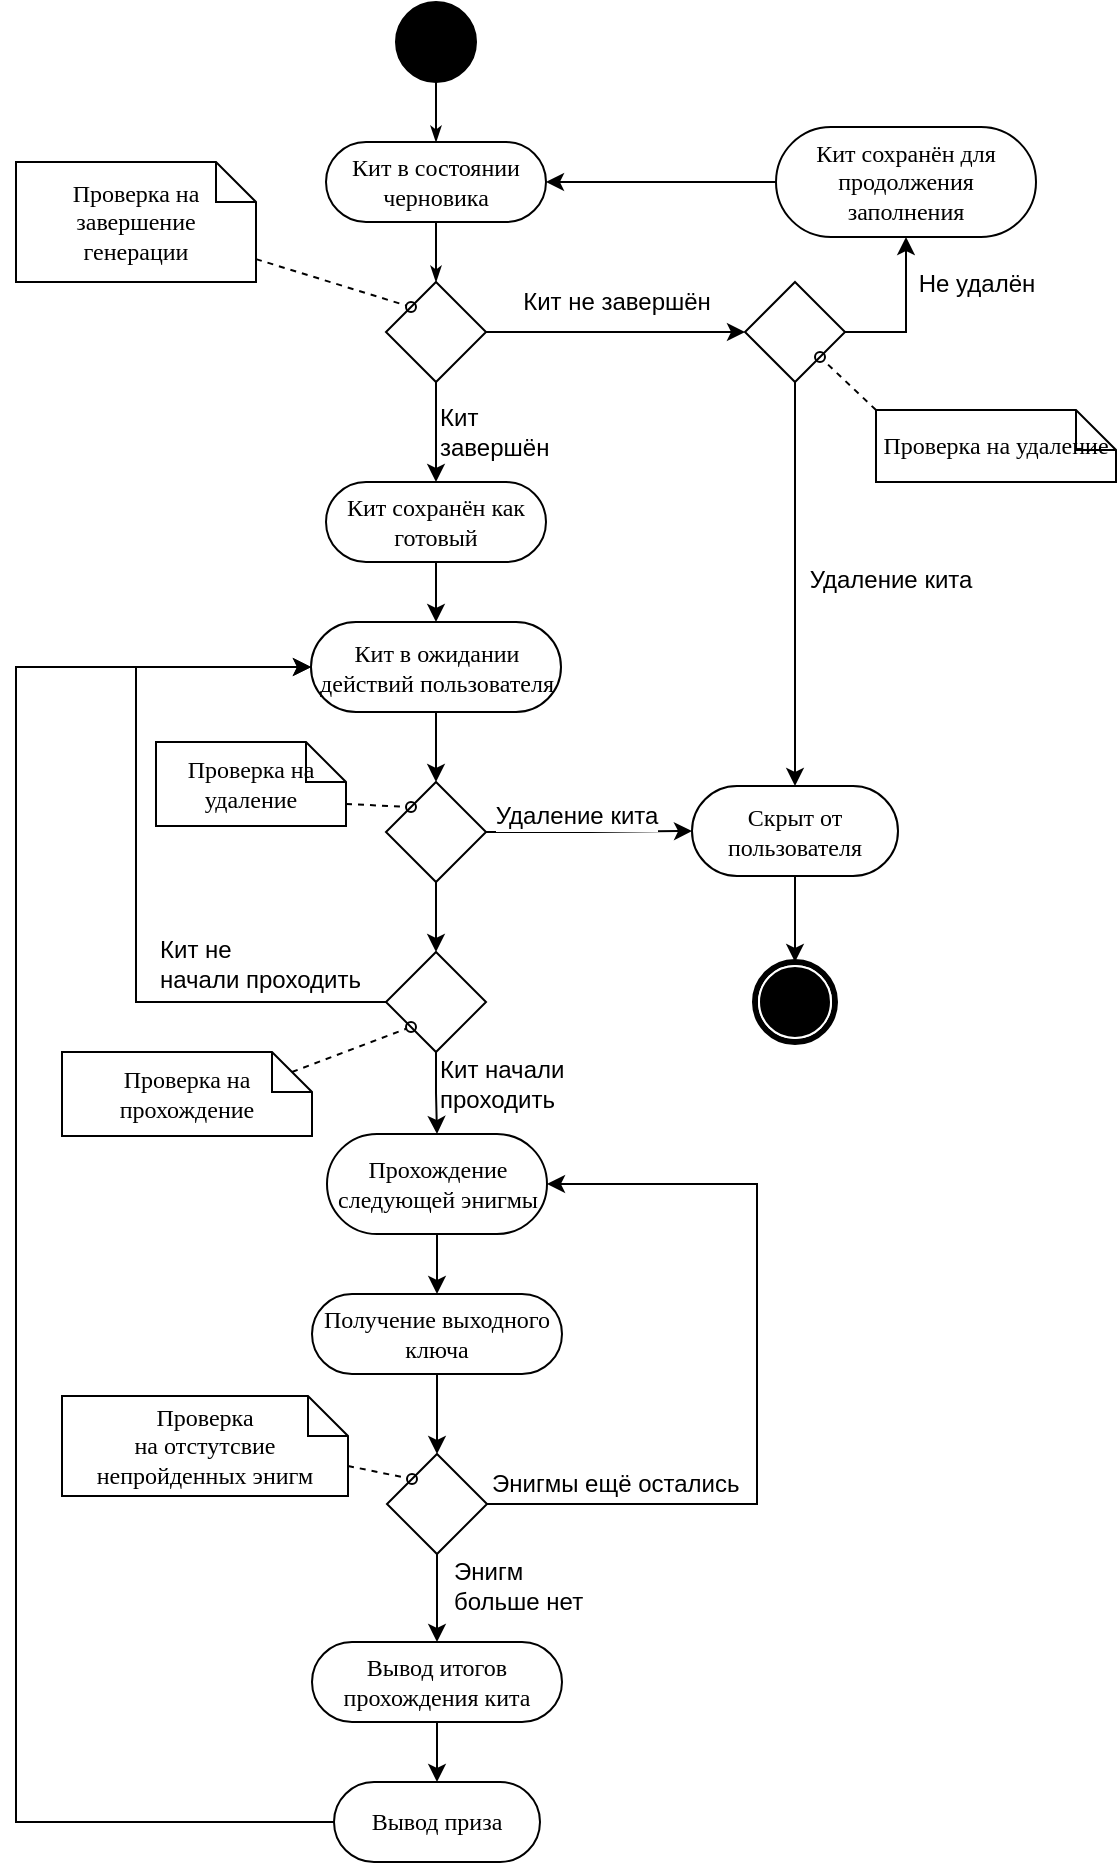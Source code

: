 <mxfile version="12.1.5" type="google" pages="1"><diagram name="Page-1" id="0783ab3e-0a74-02c8-0abd-f7b4e66b4bec"><mxGraphModel dx="1173" dy="742" grid="1" gridSize="10" guides="1" tooltips="1" connect="1" arrows="1" fold="1" page="1" pageScale="1" pageWidth="850" pageHeight="1100" background="#ffffff" math="0" shadow="0"><root><mxCell id="0"/><mxCell id="1" parent="0"/><mxCell id="AJSCkQzU1BVRYj2cVXBv-24" style="edgeStyle=orthogonalEdgeStyle;rounded=0;html=1;labelBackgroundColor=none;startArrow=none;startFill=0;startSize=5;endArrow=classicThin;endFill=1;endSize=5;jettySize=auto;orthogonalLoop=1;strokeColor=#000000;strokeWidth=1;fontFamily=Verdana;fontSize=12;fontColor=#000000;" edge="1" parent="1" source="AJSCkQzU1BVRYj2cVXBv-25" target="AJSCkQzU1BVRYj2cVXBv-26"><mxGeometry relative="1" as="geometry"/></mxCell><mxCell id="AJSCkQzU1BVRYj2cVXBv-25" value="" style="ellipse;whiteSpace=wrap;html=1;rounded=0;shadow=0;comic=0;labelBackgroundColor=none;strokeColor=#000000;strokeWidth=1;fillColor=#000000;fontFamily=Verdana;fontSize=12;fontColor=#000000;align=center;" vertex="1" parent="1"><mxGeometry x="320" y="80" width="40" height="40" as="geometry"/></mxCell><mxCell id="AJSCkQzU1BVRYj2cVXBv-26" value="Кит в состоянии черновика" style="rounded=1;whiteSpace=wrap;html=1;shadow=0;comic=0;labelBackgroundColor=none;strokeColor=#000000;strokeWidth=1;fillColor=#ffffff;fontFamily=Verdana;fontSize=12;fontColor=#000000;align=center;arcSize=50;" vertex="1" parent="1"><mxGeometry x="285" y="150" width="110" height="40" as="geometry"/></mxCell><mxCell id="AJSCkQzU1BVRYj2cVXBv-52" style="edgeStyle=orthogonalEdgeStyle;rounded=0;html=1;entryX=0.5;entryY=0;labelBackgroundColor=none;startArrow=none;startFill=0;startSize=5;endArrow=classicThin;endFill=1;endSize=5;jettySize=auto;orthogonalLoop=1;strokeColor=#000000;strokeWidth=1;fontFamily=Verdana;fontSize=12;fontColor=#000000;exitX=0.5;exitY=1;exitDx=0;exitDy=0;entryDx=0;entryDy=0;" edge="1" parent="1" source="AJSCkQzU1BVRYj2cVXBv-26" target="AJSCkQzU1BVRYj2cVXBv-59"><mxGeometry relative="1" as="geometry"><Array as="points"><mxPoint x="340" y="200"/><mxPoint x="340" y="200"/></Array><mxPoint x="88.667" y="199.667" as="targetPoint"/></mxGeometry></mxCell><mxCell id="AJSCkQzU1BVRYj2cVXBv-63" style="edgeStyle=orthogonalEdgeStyle;rounded=0;orthogonalLoop=1;jettySize=auto;html=1;exitX=0.5;exitY=1;exitDx=0;exitDy=0;entryX=0.5;entryY=0;entryDx=0;entryDy=0;" edge="1" parent="1" source="AJSCkQzU1BVRYj2cVXBv-59" target="AJSCkQzU1BVRYj2cVXBv-62"><mxGeometry relative="1" as="geometry"/></mxCell><mxCell id="AJSCkQzU1BVRYj2cVXBv-64" value="&lt;div&gt;Кит&lt;/div&gt;&lt;div align=&quot;left&quot;&gt;завершён&lt;/div&gt;" style="text;html=1;resizable=0;points=[];align=left;verticalAlign=middle;labelBackgroundColor=#ffffff;" vertex="1" connectable="0" parent="AJSCkQzU1BVRYj2cVXBv-63"><mxGeometry x="-0.052" relative="1" as="geometry"><mxPoint y="1.5" as="offset"/></mxGeometry></mxCell><mxCell id="AJSCkQzU1BVRYj2cVXBv-116" value="" style="edgeStyle=orthogonalEdgeStyle;rounded=0;orthogonalLoop=1;jettySize=auto;html=1;" edge="1" parent="1" source="AJSCkQzU1BVRYj2cVXBv-59" target="AJSCkQzU1BVRYj2cVXBv-115"><mxGeometry relative="1" as="geometry"/></mxCell><mxCell id="AJSCkQzU1BVRYj2cVXBv-119" value="Кит не завершён" style="text;html=1;resizable=0;points=[];align=center;verticalAlign=middle;labelBackgroundColor=#ffffff;" vertex="1" connectable="0" parent="AJSCkQzU1BVRYj2cVXBv-116"><mxGeometry x="-0.248" y="-2" relative="1" as="geometry"><mxPoint x="16.5" y="-17" as="offset"/></mxGeometry></mxCell><mxCell id="AJSCkQzU1BVRYj2cVXBv-59" value="" style="rhombus;whiteSpace=wrap;html=1;" vertex="1" parent="1"><mxGeometry x="315" y="220" width="50" height="50" as="geometry"/></mxCell><mxCell id="AJSCkQzU1BVRYj2cVXBv-117" style="edgeStyle=orthogonalEdgeStyle;rounded=0;orthogonalLoop=1;jettySize=auto;html=1;exitX=1;exitY=0.5;exitDx=0;exitDy=0;entryX=0.5;entryY=1;entryDx=0;entryDy=0;" edge="1" parent="1" source="AJSCkQzU1BVRYj2cVXBv-115" target="AJSCkQzU1BVRYj2cVXBv-65"><mxGeometry relative="1" as="geometry"/></mxCell><mxCell id="AJSCkQzU1BVRYj2cVXBv-122" value="Не удалён" style="text;html=1;resizable=0;points=[];align=center;verticalAlign=middle;labelBackgroundColor=#ffffff;" vertex="1" connectable="0" parent="AJSCkQzU1BVRYj2cVXBv-117"><mxGeometry x="-0.213" y="16" relative="1" as="geometry"><mxPoint x="50.5" y="-24.5" as="offset"/></mxGeometry></mxCell><mxCell id="AJSCkQzU1BVRYj2cVXBv-118" style="edgeStyle=orthogonalEdgeStyle;rounded=0;orthogonalLoop=1;jettySize=auto;html=1;entryX=0.5;entryY=0;entryDx=0;entryDy=0;" edge="1" parent="1" source="AJSCkQzU1BVRYj2cVXBv-115" target="AJSCkQzU1BVRYj2cVXBv-103"><mxGeometry relative="1" as="geometry"/></mxCell><mxCell id="AJSCkQzU1BVRYj2cVXBv-115" value="" style="rhombus;whiteSpace=wrap;html=1;" vertex="1" parent="1"><mxGeometry x="494.5" y="220" width="50" height="50" as="geometry"/></mxCell><mxCell id="AJSCkQzU1BVRYj2cVXBv-60" style="edgeStyle=none;rounded=0;html=1;dashed=1;labelBackgroundColor=none;startArrow=none;startFill=0;startSize=5;endArrow=oval;endFill=0;endSize=5;jettySize=auto;orthogonalLoop=1;strokeColor=#000000;strokeWidth=1;fontFamily=Verdana;fontSize=12;fontColor=#000000;entryX=0;entryY=0;entryDx=0;entryDy=0;" edge="1" parent="1" source="AJSCkQzU1BVRYj2cVXBv-61" target="AJSCkQzU1BVRYj2cVXBv-59"><mxGeometry relative="1" as="geometry"><mxPoint x="340" y="200" as="targetPoint"/></mxGeometry></mxCell><mxCell id="AJSCkQzU1BVRYj2cVXBv-61" value="&lt;div&gt;Проверка на завершение&lt;/div&gt;&lt;div&gt;генерации&lt;br&gt;&lt;/div&gt;" style="shape=note;whiteSpace=wrap;html=1;rounded=0;shadow=0;comic=0;labelBackgroundColor=none;strokeColor=#000000;strokeWidth=1;fillColor=#ffffff;fontFamily=Verdana;fontSize=12;fontColor=#000000;align=center;size=20;" vertex="1" parent="1"><mxGeometry x="130" y="160" width="120" height="60" as="geometry"/></mxCell><mxCell id="AJSCkQzU1BVRYj2cVXBv-98" value="" style="edgeStyle=orthogonalEdgeStyle;rounded=0;orthogonalLoop=1;jettySize=auto;html=1;" edge="1" parent="1" source="AJSCkQzU1BVRYj2cVXBv-62" target="AJSCkQzU1BVRYj2cVXBv-97"><mxGeometry relative="1" as="geometry"/></mxCell><mxCell id="AJSCkQzU1BVRYj2cVXBv-62" value="Кит сохранён как готовый" style="rounded=1;whiteSpace=wrap;html=1;shadow=0;comic=0;labelBackgroundColor=none;strokeColor=#000000;strokeWidth=1;fillColor=#ffffff;fontFamily=Verdana;fontSize=12;fontColor=#000000;align=center;arcSize=50;" vertex="1" parent="1"><mxGeometry x="285" y="320" width="110" height="40" as="geometry"/></mxCell><mxCell id="AJSCkQzU1BVRYj2cVXBv-102" style="edgeStyle=orthogonalEdgeStyle;rounded=0;orthogonalLoop=1;jettySize=auto;html=1;exitX=0.5;exitY=1;exitDx=0;exitDy=0;entryX=0.5;entryY=0;entryDx=0;entryDy=0;" edge="1" parent="1" source="AJSCkQzU1BVRYj2cVXBv-97" target="AJSCkQzU1BVRYj2cVXBv-101"><mxGeometry relative="1" as="geometry"/></mxCell><mxCell id="AJSCkQzU1BVRYj2cVXBv-97" value="Кит в ожидании действий пользователя" style="rounded=1;whiteSpace=wrap;html=1;shadow=0;comic=0;labelBackgroundColor=none;strokeColor=#000000;strokeWidth=1;fillColor=#ffffff;fontFamily=Verdana;fontSize=12;fontColor=#000000;align=center;arcSize=50;" vertex="1" parent="1"><mxGeometry x="277.5" y="390" width="125" height="45" as="geometry"/></mxCell><mxCell id="AJSCkQzU1BVRYj2cVXBv-68" style="edgeStyle=orthogonalEdgeStyle;rounded=0;orthogonalLoop=1;jettySize=auto;html=1;exitX=0;exitY=0.5;exitDx=0;exitDy=0;entryX=1;entryY=0.5;entryDx=0;entryDy=0;" edge="1" parent="1" source="AJSCkQzU1BVRYj2cVXBv-65" target="AJSCkQzU1BVRYj2cVXBv-26"><mxGeometry relative="1" as="geometry"/></mxCell><mxCell id="AJSCkQzU1BVRYj2cVXBv-65" value="Кит сохранён для продолжения заполнения" style="rounded=1;whiteSpace=wrap;html=1;shadow=0;comic=0;labelBackgroundColor=none;strokeColor=#000000;strokeWidth=1;fillColor=#ffffff;fontFamily=Verdana;fontSize=12;fontColor=#000000;align=center;arcSize=50;" vertex="1" parent="1"><mxGeometry x="510" y="142.5" width="130" height="55" as="geometry"/></mxCell><mxCell id="AJSCkQzU1BVRYj2cVXBv-76" style="edgeStyle=orthogonalEdgeStyle;rounded=0;orthogonalLoop=1;jettySize=auto;html=1;exitX=0.5;exitY=1;exitDx=0;exitDy=0;entryX=0.5;entryY=0;entryDx=0;entryDy=0;" edge="1" parent="1" source="AJSCkQzU1BVRYj2cVXBv-71" target="AJSCkQzU1BVRYj2cVXBv-75"><mxGeometry relative="1" as="geometry"/></mxCell><mxCell id="AJSCkQzU1BVRYj2cVXBv-77" value="&lt;div align=&quot;left&quot;&gt;Кит начали &lt;br&gt;&lt;/div&gt;&lt;div&gt;проходить&lt;/div&gt;" style="text;html=1;resizable=0;points=[];align=left;verticalAlign=middle;labelBackgroundColor=#ffffff;" vertex="1" connectable="0" parent="AJSCkQzU1BVRYj2cVXBv-76"><mxGeometry x="0.832" y="-1" relative="1" as="geometry"><mxPoint x="0.5" y="-21.5" as="offset"/></mxGeometry></mxCell><mxCell id="AJSCkQzU1BVRYj2cVXBv-78" style="edgeStyle=orthogonalEdgeStyle;rounded=0;orthogonalLoop=1;jettySize=auto;html=1;exitX=0;exitY=0.5;exitDx=0;exitDy=0;entryX=0;entryY=0.5;entryDx=0;entryDy=0;" edge="1" parent="1" source="AJSCkQzU1BVRYj2cVXBv-71" target="AJSCkQzU1BVRYj2cVXBv-97"><mxGeometry relative="1" as="geometry"><mxPoint x="-100" y="645" as="targetPoint"/><Array as="points"><mxPoint x="190" y="580"/><mxPoint x="190" y="412"/></Array></mxGeometry></mxCell><mxCell id="AJSCkQzU1BVRYj2cVXBv-79" value="&lt;div&gt;Кит не &lt;br&gt;&lt;/div&gt;&lt;div&gt;начали проходить&lt;/div&gt;" style="text;html=1;resizable=0;points=[];align=left;verticalAlign=middle;labelBackgroundColor=#ffffff;" vertex="1" connectable="0" parent="AJSCkQzU1BVRYj2cVXBv-78"><mxGeometry x="-0.745" y="2" relative="1" as="geometry"><mxPoint x="-67" y="-21.5" as="offset"/></mxGeometry></mxCell><mxCell id="AJSCkQzU1BVRYj2cVXBv-71" value="" style="rhombus;whiteSpace=wrap;html=1;" vertex="1" parent="1"><mxGeometry x="315" y="555" width="50" height="50" as="geometry"/></mxCell><mxCell id="AJSCkQzU1BVRYj2cVXBv-73" style="edgeStyle=none;rounded=0;html=1;dashed=1;labelBackgroundColor=none;startArrow=none;startFill=0;startSize=5;endArrow=oval;endFill=0;endSize=5;jettySize=auto;orthogonalLoop=1;strokeColor=#000000;strokeWidth=1;fontFamily=Verdana;fontSize=12;fontColor=#000000;entryX=0;entryY=1;entryDx=0;entryDy=0;exitX=0;exitY=0;exitDx=115;exitDy=10;exitPerimeter=0;" edge="1" parent="1" source="AJSCkQzU1BVRYj2cVXBv-74" target="AJSCkQzU1BVRYj2cVXBv-71"><mxGeometry relative="1" as="geometry"><mxPoint x="80" y="640" as="targetPoint"/></mxGeometry></mxCell><mxCell id="AJSCkQzU1BVRYj2cVXBv-74" value="Проверка на прохождение" style="shape=note;whiteSpace=wrap;html=1;rounded=0;shadow=0;comic=0;labelBackgroundColor=none;strokeColor=#000000;strokeWidth=1;fillColor=#ffffff;fontFamily=Verdana;fontSize=12;fontColor=#000000;align=center;size=20;" vertex="1" parent="1"><mxGeometry x="153" y="605" width="125" height="42" as="geometry"/></mxCell><mxCell id="AJSCkQzU1BVRYj2cVXBv-81" value="" style="edgeStyle=orthogonalEdgeStyle;rounded=0;orthogonalLoop=1;jettySize=auto;html=1;" edge="1" parent="1" source="AJSCkQzU1BVRYj2cVXBv-75" target="AJSCkQzU1BVRYj2cVXBv-80"><mxGeometry relative="1" as="geometry"/></mxCell><mxCell id="AJSCkQzU1BVRYj2cVXBv-75" value="Прохождение следующей энигмы" style="rounded=1;whiteSpace=wrap;html=1;shadow=0;comic=0;labelBackgroundColor=none;strokeColor=#000000;strokeWidth=1;fillColor=#ffffff;fontFamily=Verdana;fontSize=12;fontColor=#000000;align=center;arcSize=50;" vertex="1" parent="1"><mxGeometry x="285.5" y="646" width="110" height="50" as="geometry"/></mxCell><mxCell id="AJSCkQzU1BVRYj2cVXBv-83" style="edgeStyle=orthogonalEdgeStyle;rounded=0;orthogonalLoop=1;jettySize=auto;html=1;exitX=0.5;exitY=1;exitDx=0;exitDy=0;" edge="1" parent="1" source="AJSCkQzU1BVRYj2cVXBv-80" target="AJSCkQzU1BVRYj2cVXBv-82"><mxGeometry relative="1" as="geometry"/></mxCell><mxCell id="AJSCkQzU1BVRYj2cVXBv-80" value="Получение выходного ключа" style="rounded=1;whiteSpace=wrap;html=1;shadow=0;comic=0;labelBackgroundColor=none;strokeColor=#000000;strokeWidth=1;fillColor=#ffffff;fontFamily=Verdana;fontSize=12;fontColor=#000000;align=center;arcSize=50;" vertex="1" parent="1"><mxGeometry x="278" y="726" width="125" height="40" as="geometry"/></mxCell><mxCell id="AJSCkQzU1BVRYj2cVXBv-91" style="edgeStyle=orthogonalEdgeStyle;rounded=0;orthogonalLoop=1;jettySize=auto;html=1;exitX=0.5;exitY=1;exitDx=0;exitDy=0;entryX=0.5;entryY=0;entryDx=0;entryDy=0;" edge="1" parent="1" source="AJSCkQzU1BVRYj2cVXBv-82" target="AJSCkQzU1BVRYj2cVXBv-90"><mxGeometry relative="1" as="geometry"/></mxCell><mxCell id="AJSCkQzU1BVRYj2cVXBv-92" style="edgeStyle=orthogonalEdgeStyle;rounded=0;orthogonalLoop=1;jettySize=auto;html=1;exitX=1;exitY=0.5;exitDx=0;exitDy=0;entryX=1;entryY=0.5;entryDx=0;entryDy=0;" edge="1" parent="1" source="AJSCkQzU1BVRYj2cVXBv-82" target="AJSCkQzU1BVRYj2cVXBv-75"><mxGeometry relative="1" as="geometry"><Array as="points"><mxPoint x="500.5" y="831"/><mxPoint x="500.5" y="671"/></Array></mxGeometry></mxCell><mxCell id="AJSCkQzU1BVRYj2cVXBv-82" value="" style="rhombus;whiteSpace=wrap;html=1;" vertex="1" parent="1"><mxGeometry x="315.5" y="806" width="50" height="50" as="geometry"/></mxCell><mxCell id="AJSCkQzU1BVRYj2cVXBv-84" style="edgeStyle=none;rounded=0;html=1;dashed=1;labelBackgroundColor=none;startArrow=none;startFill=0;startSize=5;endArrow=oval;endFill=0;endSize=5;jettySize=auto;orthogonalLoop=1;strokeColor=#000000;strokeWidth=1;fontFamily=Verdana;fontSize=12;fontColor=#000000;entryX=0;entryY=0;entryDx=0;entryDy=0;exitX=0;exitY=0;exitDx=143;exitDy=35;exitPerimeter=0;" edge="1" parent="1" source="AJSCkQzU1BVRYj2cVXBv-85" target="AJSCkQzU1BVRYj2cVXBv-82"><mxGeometry relative="1" as="geometry"><mxPoint x="340.5" y="781" as="targetPoint"/></mxGeometry></mxCell><mxCell id="AJSCkQzU1BVRYj2cVXBv-85" value="&lt;div&gt;Проверка&lt;/div&gt;&lt;div&gt;на отстутсвие&lt;/div&gt;&lt;div&gt;непройденных энигм&lt;br&gt;&lt;/div&gt;" style="shape=note;whiteSpace=wrap;html=1;rounded=0;shadow=0;comic=0;labelBackgroundColor=none;strokeColor=#000000;strokeWidth=1;fillColor=#ffffff;fontFamily=Verdana;fontSize=12;fontColor=#000000;align=center;size=20;" vertex="1" parent="1"><mxGeometry x="153" y="777" width="143" height="50" as="geometry"/></mxCell><mxCell id="AJSCkQzU1BVRYj2cVXBv-96" value="" style="edgeStyle=orthogonalEdgeStyle;rounded=0;orthogonalLoop=1;jettySize=auto;html=1;" edge="1" parent="1" source="AJSCkQzU1BVRYj2cVXBv-90" target="AJSCkQzU1BVRYj2cVXBv-95"><mxGeometry relative="1" as="geometry"/></mxCell><mxCell id="AJSCkQzU1BVRYj2cVXBv-90" value="Вывод итогов прохождения кита" style="rounded=1;whiteSpace=wrap;html=1;shadow=0;comic=0;labelBackgroundColor=none;strokeColor=#000000;strokeWidth=1;fillColor=#ffffff;fontFamily=Verdana;fontSize=12;fontColor=#000000;align=center;arcSize=50;" vertex="1" parent="1"><mxGeometry x="278" y="900" width="125" height="40" as="geometry"/></mxCell><mxCell id="AJSCkQzU1BVRYj2cVXBv-134" style="edgeStyle=orthogonalEdgeStyle;rounded=0;orthogonalLoop=1;jettySize=auto;html=1;exitX=0;exitY=0.5;exitDx=0;exitDy=0;entryX=0;entryY=0.5;entryDx=0;entryDy=0;" edge="1" parent="1" source="AJSCkQzU1BVRYj2cVXBv-95" target="AJSCkQzU1BVRYj2cVXBv-97"><mxGeometry relative="1" as="geometry"><mxPoint x="100" y="670" as="targetPoint"/><Array as="points"><mxPoint x="130" y="990"/><mxPoint x="130" y="412"/></Array></mxGeometry></mxCell><mxCell id="AJSCkQzU1BVRYj2cVXBv-95" value="Вывод приза" style="rounded=1;whiteSpace=wrap;html=1;shadow=0;comic=0;labelBackgroundColor=none;strokeColor=#000000;strokeWidth=1;fillColor=#ffffff;fontFamily=Verdana;fontSize=12;fontColor=#000000;align=center;arcSize=50;" vertex="1" parent="1"><mxGeometry x="289" y="970" width="103" height="40" as="geometry"/></mxCell><mxCell id="AJSCkQzU1BVRYj2cVXBv-93" value="&lt;div&gt;Энигм &lt;br&gt;&lt;/div&gt;&lt;div&gt;больше нет&lt;/div&gt;" style="text;html=1;resizable=0;points=[];align=left;verticalAlign=middle;labelBackgroundColor=#ffffff;" vertex="1" connectable="0" parent="1"><mxGeometry x="360.333" y="885.833" as="geometry"><mxPoint x="-13.5" y="-14.5" as="offset"/></mxGeometry></mxCell><mxCell id="AJSCkQzU1BVRYj2cVXBv-94" value="&lt;div&gt;Энигмы ещё остались&lt;br&gt;&lt;/div&gt;" style="text;html=1;resizable=0;points=[];align=left;verticalAlign=middle;labelBackgroundColor=#ffffff;" vertex="1" connectable="0" parent="1"><mxGeometry x="387.833" y="826.833" as="geometry"><mxPoint x="-21.5" y="-6.5" as="offset"/></mxGeometry></mxCell><mxCell id="AJSCkQzU1BVRYj2cVXBv-104" style="edgeStyle=orthogonalEdgeStyle;rounded=0;orthogonalLoop=1;jettySize=auto;html=1;exitX=1;exitY=0.5;exitDx=0;exitDy=0;entryX=0;entryY=0.5;entryDx=0;entryDy=0;" edge="1" parent="1" source="AJSCkQzU1BVRYj2cVXBv-101" target="AJSCkQzU1BVRYj2cVXBv-103"><mxGeometry relative="1" as="geometry"/></mxCell><mxCell id="AJSCkQzU1BVRYj2cVXBv-105" value="Удаление кита" style="text;html=1;resizable=0;points=[];align=center;verticalAlign=middle;labelBackgroundColor=#ffffff;" vertex="1" connectable="0" parent="AJSCkQzU1BVRYj2cVXBv-104"><mxGeometry x="-0.268" y="2" relative="1" as="geometry"><mxPoint x="7" y="-6.5" as="offset"/></mxGeometry></mxCell><mxCell id="AJSCkQzU1BVRYj2cVXBv-133" style="edgeStyle=orthogonalEdgeStyle;rounded=0;orthogonalLoop=1;jettySize=auto;html=1;exitX=0.5;exitY=1;exitDx=0;exitDy=0;entryX=0.5;entryY=0;entryDx=0;entryDy=0;" edge="1" parent="1" source="AJSCkQzU1BVRYj2cVXBv-101" target="AJSCkQzU1BVRYj2cVXBv-71"><mxGeometry relative="1" as="geometry"/></mxCell><mxCell id="AJSCkQzU1BVRYj2cVXBv-101" value="" style="rhombus;whiteSpace=wrap;html=1;" vertex="1" parent="1"><mxGeometry x="315" y="470" width="50" height="50" as="geometry"/></mxCell><mxCell id="AJSCkQzU1BVRYj2cVXBv-114" style="edgeStyle=orthogonalEdgeStyle;rounded=0;orthogonalLoop=1;jettySize=auto;html=1;exitX=0.5;exitY=1;exitDx=0;exitDy=0;entryX=0;entryY=0.5;entryDx=0;entryDy=0;" edge="1" parent="1" source="AJSCkQzU1BVRYj2cVXBv-103" target="AJSCkQzU1BVRYj2cVXBv-113"><mxGeometry relative="1" as="geometry"/></mxCell><mxCell id="AJSCkQzU1BVRYj2cVXBv-103" value="Скрыт от пользователя" style="rounded=1;whiteSpace=wrap;html=1;shadow=0;comic=0;labelBackgroundColor=none;strokeColor=#000000;strokeWidth=1;fillColor=#ffffff;fontFamily=Verdana;fontSize=12;fontColor=#000000;align=center;arcSize=50;" vertex="1" parent="1"><mxGeometry x="468" y="472" width="103" height="45" as="geometry"/></mxCell><mxCell id="AJSCkQzU1BVRYj2cVXBv-113" value="" style="shape=mxgraph.bpmn.shape;html=1;verticalLabelPosition=bottom;labelBackgroundColor=#ffffff;verticalAlign=top;perimeter=ellipsePerimeter;outline=end;symbol=terminate;rounded=0;shadow=0;comic=0;strokeColor=#000000;strokeWidth=1;fillColor=#ffffff;fontFamily=Verdana;fontSize=12;fontColor=#000000;align=center;direction=south;" vertex="1" parent="1"><mxGeometry x="499.5" y="560" width="40" height="40" as="geometry"/></mxCell><mxCell id="AJSCkQzU1BVRYj2cVXBv-120" style="edgeStyle=none;rounded=0;html=1;dashed=1;labelBackgroundColor=none;startArrow=none;startFill=0;startSize=5;endArrow=oval;endFill=0;endSize=5;jettySize=auto;orthogonalLoop=1;strokeColor=#000000;strokeWidth=1;fontFamily=Verdana;fontSize=12;fontColor=#000000;exitX=0;exitY=0;exitDx=0;exitDy=0;exitPerimeter=0;entryX=1;entryY=1;entryDx=0;entryDy=0;" edge="1" parent="1" source="AJSCkQzU1BVRYj2cVXBv-121" target="AJSCkQzU1BVRYj2cVXBv-115"><mxGeometry relative="1" as="geometry"><mxPoint x="770" y="324.0" as="targetPoint"/></mxGeometry></mxCell><mxCell id="AJSCkQzU1BVRYj2cVXBv-121" value="&lt;div&gt;Проверка на удаление&lt;br&gt;&lt;/div&gt;" style="shape=note;whiteSpace=wrap;html=1;rounded=0;shadow=0;comic=0;labelBackgroundColor=none;strokeColor=#000000;strokeWidth=1;fillColor=#ffffff;fontFamily=Verdana;fontSize=12;fontColor=#000000;align=center;size=20;" vertex="1" parent="1"><mxGeometry x="560" y="284" width="120" height="36" as="geometry"/></mxCell><mxCell id="AJSCkQzU1BVRYj2cVXBv-123" value="Удаление кита" style="text;html=1;resizable=0;points=[];align=center;verticalAlign=middle;labelBackgroundColor=#ffffff;" vertex="1" connectable="0" parent="1"><mxGeometry x="559.833" y="375.167" as="geometry"><mxPoint x="7" y="-6.5" as="offset"/></mxGeometry></mxCell><mxCell id="AJSCkQzU1BVRYj2cVXBv-135" style="edgeStyle=none;rounded=0;html=1;dashed=1;labelBackgroundColor=none;startArrow=none;startFill=0;startSize=5;endArrow=oval;endFill=0;endSize=5;jettySize=auto;orthogonalLoop=1;strokeColor=#000000;strokeWidth=1;fontFamily=Verdana;fontSize=12;fontColor=#000000;entryX=0;entryY=0;entryDx=0;entryDy=0;exitX=0;exitY=0;exitDx=95;exitDy=31;exitPerimeter=0;" edge="1" parent="1" source="AJSCkQzU1BVRYj2cVXBv-136" target="AJSCkQzU1BVRYj2cVXBv-101"><mxGeometry relative="1" as="geometry"><mxPoint x="337.5" y="602.5" as="targetPoint"/></mxGeometry></mxCell><mxCell id="AJSCkQzU1BVRYj2cVXBv-136" value="Проверка на удаление" style="shape=note;whiteSpace=wrap;html=1;rounded=0;shadow=0;comic=0;labelBackgroundColor=none;strokeColor=#000000;strokeWidth=1;fillColor=#ffffff;fontFamily=Verdana;fontSize=12;fontColor=#000000;align=center;size=20;" vertex="1" parent="1"><mxGeometry x="200" y="450" width="95" height="42" as="geometry"/></mxCell></root></mxGraphModel></diagram></mxfile>